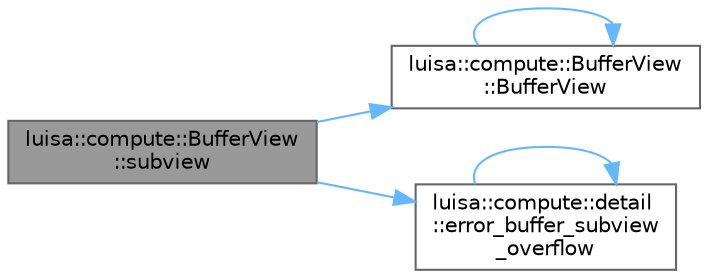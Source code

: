 digraph "luisa::compute::BufferView::subview"
{
 // LATEX_PDF_SIZE
  bgcolor="transparent";
  edge [fontname=Helvetica,fontsize=10,labelfontname=Helvetica,labelfontsize=10];
  node [fontname=Helvetica,fontsize=10,shape=box,height=0.2,width=0.4];
  rankdir="LR";
  Node1 [id="Node000001",label="luisa::compute::BufferView\l::subview",height=0.2,width=0.4,color="gray40", fillcolor="grey60", style="filled", fontcolor="black",tooltip=" "];
  Node1 -> Node2 [id="edge5_Node000001_Node000002",color="steelblue1",style="solid",tooltip=" "];
  Node2 [id="Node000002",label="luisa::compute::BufferView\l::BufferView",height=0.2,width=0.4,color="grey40", fillcolor="white", style="filled",URL="$classluisa_1_1compute_1_1_buffer_view.html#a3a70c3051961a0235207e63fa2cdf4a3",tooltip=" "];
  Node2 -> Node2 [id="edge6_Node000002_Node000002",color="steelblue1",style="solid",tooltip=" "];
  Node1 -> Node3 [id="edge7_Node000001_Node000003",color="steelblue1",style="solid",tooltip=" "];
  Node3 [id="Node000003",label="luisa::compute::detail\l::error_buffer_subview\l_overflow",height=0.2,width=0.4,color="grey40", fillcolor="white", style="filled",URL="$namespaceluisa_1_1compute_1_1detail.html#a6eb92d38c539731abb8221c0abbdde73",tooltip=" "];
  Node3 -> Node3 [id="edge8_Node000003_Node000003",color="steelblue1",style="solid",tooltip=" "];
}
